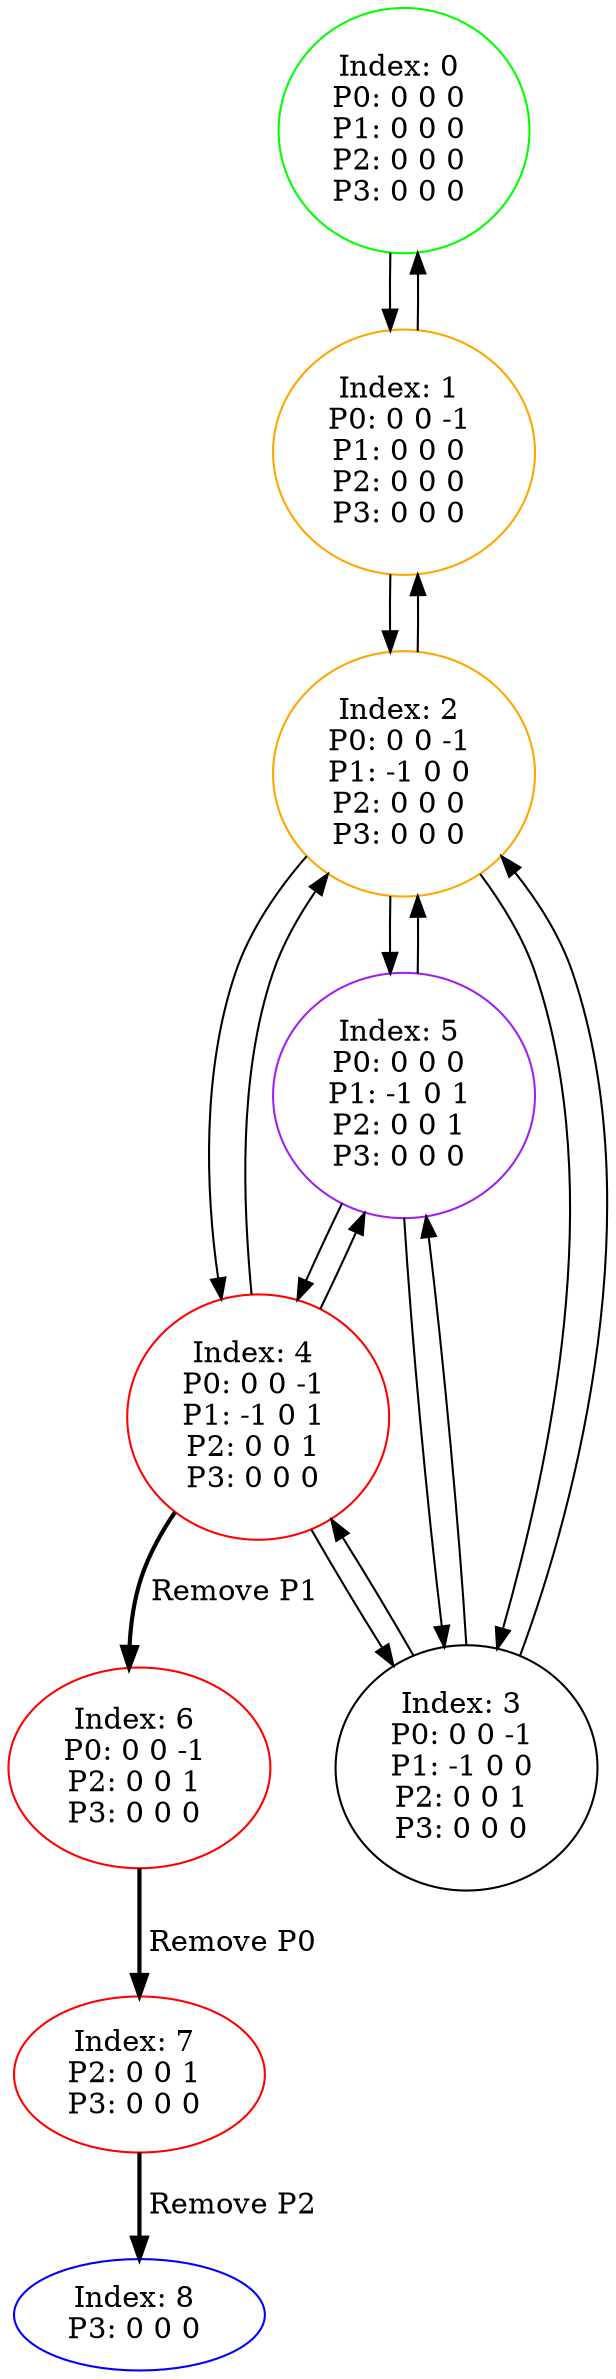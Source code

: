 digraph G {
color = "black"
0[label = "Index: 0 
P0: 0 0 0 
P1: 0 0 0 
P2: 0 0 0 
P3: 0 0 0 
", color = "green"]
1[label = "Index: 1 
P0: 0 0 -1 
P1: 0 0 0 
P2: 0 0 0 
P3: 0 0 0 
", color = "orange"]
2[label = "Index: 2 
P0: 0 0 -1 
P1: -1 0 0 
P2: 0 0 0 
P3: 0 0 0 
", color = "orange"]
3[label = "Index: 3 
P0: 0 0 -1 
P1: -1 0 0 
P2: 0 0 1 
P3: 0 0 0 
"]
4[label = "Index: 4 
P0: 0 0 -1 
P1: -1 0 1 
P2: 0 0 1 
P3: 0 0 0 
", color = "red"]
5[label = "Index: 5 
P0: 0 0 0 
P1: -1 0 1 
P2: 0 0 1 
P3: 0 0 0 
", color = "purple"]
6[label = "Index: 6 
P0: 0 0 -1 
P2: 0 0 1 
P3: 0 0 0 
", color = "red"]
7[label = "Index: 7 
P2: 0 0 1 
P3: 0 0 0 
", color = "red"]
8[label = "Index: 8 
P3: 0 0 0 
", color = "blue"]
0 -> 1

1 -> 0
1 -> 2

2 -> 1
2 -> 3
2 -> 4
2 -> 5

3 -> 2
3 -> 4
3 -> 5

4 -> 2
4 -> 3
4 -> 5
4 -> 6[style=bold label=" Remove P1 "];


5 -> 2
5 -> 3
5 -> 4

6 -> 7[style=bold label=" Remove P0 "];


7 -> 8[style=bold label=" Remove P2 "];


}
